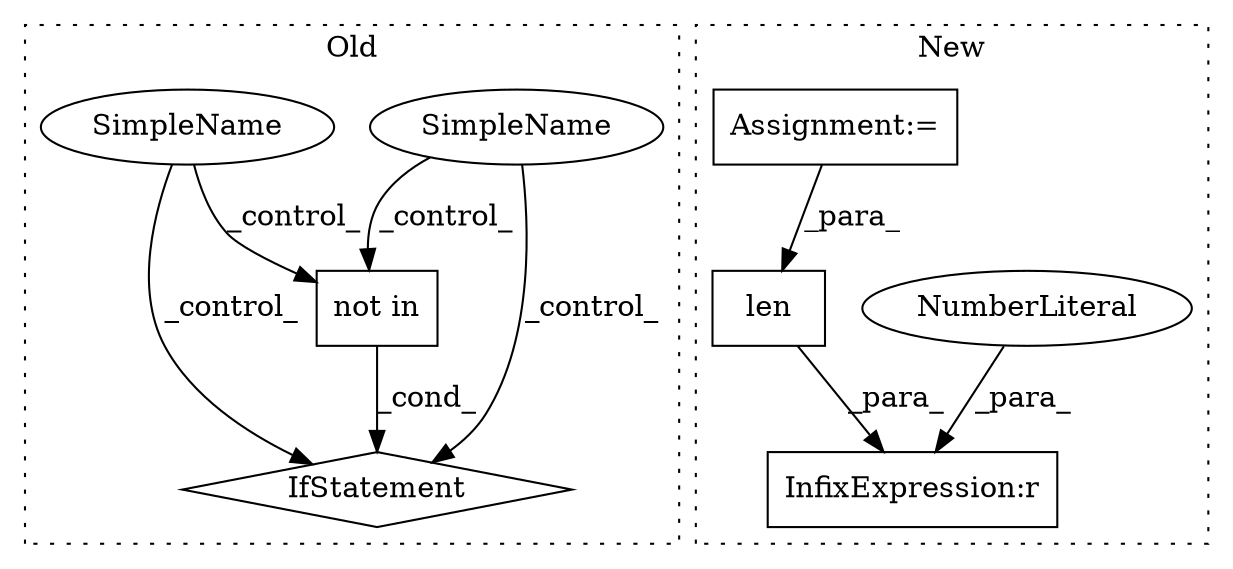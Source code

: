 digraph G {
subgraph cluster0 {
1 [label="not in" a="108" s="5995" l="25" shape="box"];
5 [label="IfStatement" a="25" s="5987,6020" l="8,2" shape="diamond"];
6 [label="SimpleName" a="42" s="" l="" shape="ellipse"];
8 [label="SimpleName" a="42" s="" l="" shape="ellipse"];
label = "Old";
style="dotted";
}
subgraph cluster1 {
2 [label="len" a="32" s="6051,6077" l="4,1" shape="box"];
3 [label="InfixExpression:r" a="27" s="6078" l="4" shape="box"];
4 [label="NumberLiteral" a="34" s="6082" l="1" shape="ellipse"];
7 [label="Assignment:=" a="7" s="6004" l="1" shape="box"];
label = "New";
style="dotted";
}
1 -> 5 [label="_cond_"];
2 -> 3 [label="_para_"];
4 -> 3 [label="_para_"];
6 -> 5 [label="_control_"];
6 -> 1 [label="_control_"];
7 -> 2 [label="_para_"];
8 -> 1 [label="_control_"];
8 -> 5 [label="_control_"];
}